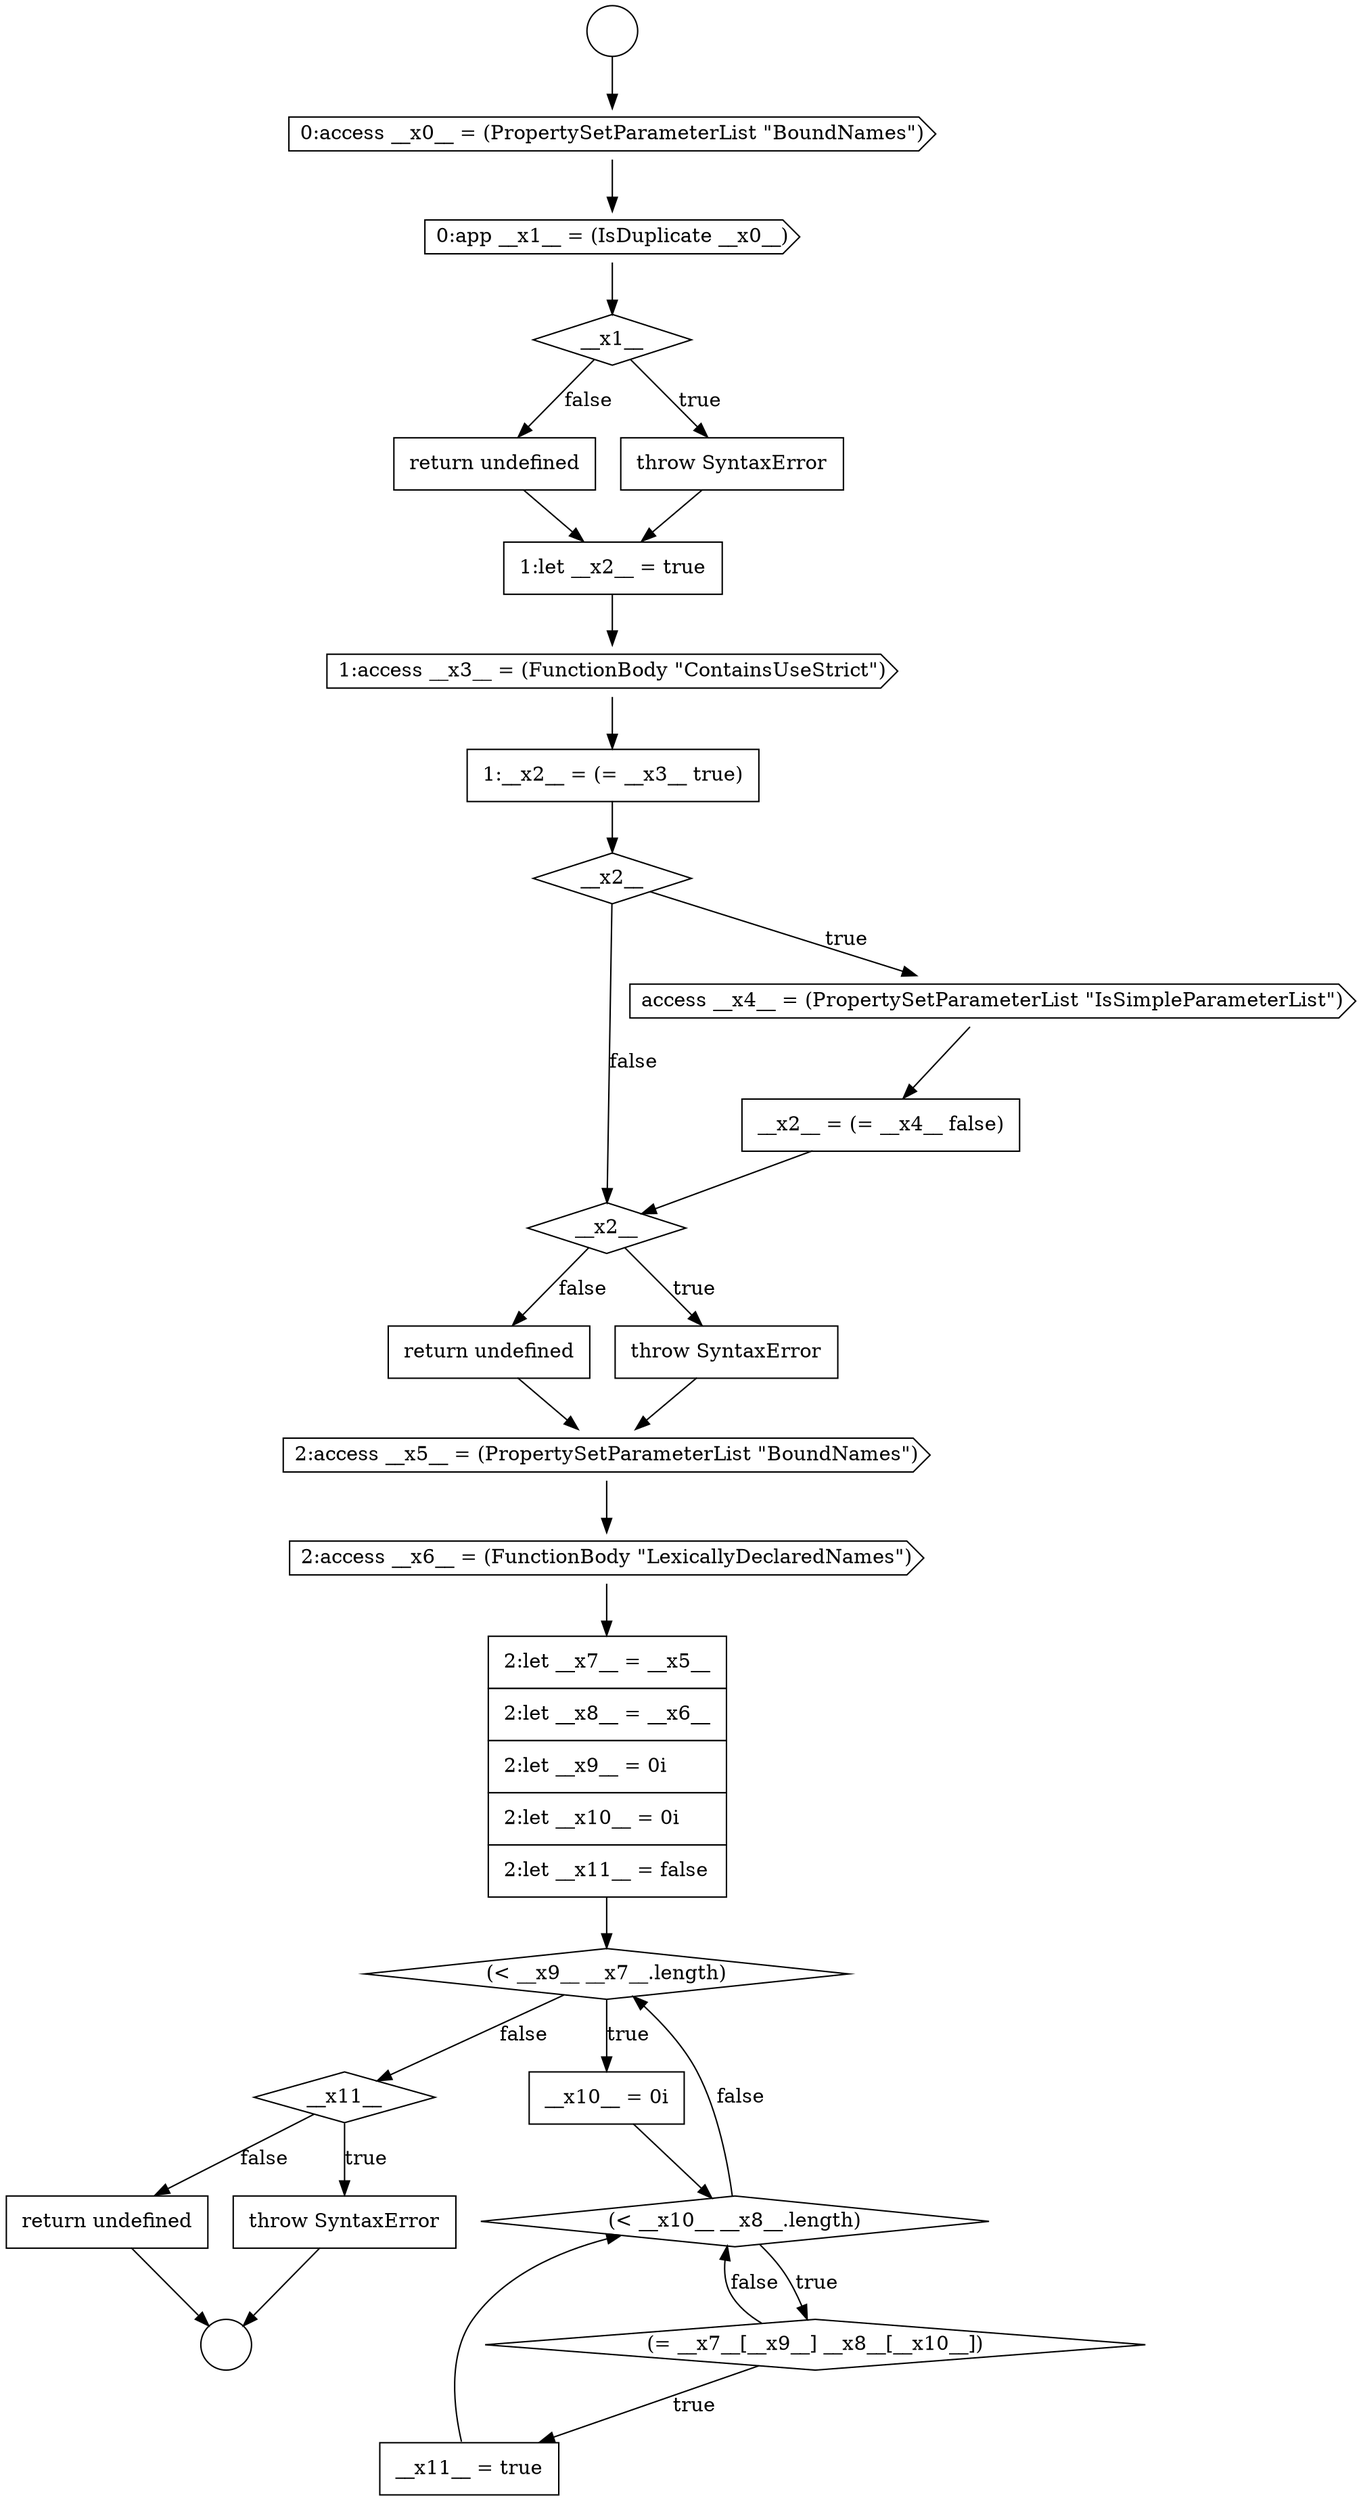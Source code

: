 digraph {
  node16662 [shape=diamond, label=<<font color="black">(&lt; __x9__ __x7__.length)</font>> color="black" fillcolor="white" style=filled]
  node16655 [shape=none, margin=0, label=<<font color="black">
    <table border="0" cellborder="1" cellspacing="0" cellpadding="10">
      <tr><td align="left">__x2__ = (= __x4__ false)</td></tr>
    </table>
  </font>> color="black" fillcolor="white" style=filled]
  node16649 [shape=none, margin=0, label=<<font color="black">
    <table border="0" cellborder="1" cellspacing="0" cellpadding="10">
      <tr><td align="left">return undefined</td></tr>
    </table>
  </font>> color="black" fillcolor="white" style=filled]
  node16653 [shape=diamond, label=<<font color="black">__x2__</font>> color="black" fillcolor="white" style=filled]
  node16645 [shape=cds, label=<<font color="black">0:access __x0__ = (PropertySetParameterList &quot;BoundNames&quot;)</font>> color="black" fillcolor="white" style=filled]
  node16658 [shape=none, margin=0, label=<<font color="black">
    <table border="0" cellborder="1" cellspacing="0" cellpadding="10">
      <tr><td align="left">return undefined</td></tr>
    </table>
  </font>> color="black" fillcolor="white" style=filled]
  node16668 [shape=none, margin=0, label=<<font color="black">
    <table border="0" cellborder="1" cellspacing="0" cellpadding="10">
      <tr><td align="left">throw SyntaxError</td></tr>
    </table>
  </font>> color="black" fillcolor="white" style=filled]
  node16651 [shape=cds, label=<<font color="black">1:access __x3__ = (FunctionBody &quot;ContainsUseStrict&quot;)</font>> color="black" fillcolor="white" style=filled]
  node16648 [shape=none, margin=0, label=<<font color="black">
    <table border="0" cellborder="1" cellspacing="0" cellpadding="10">
      <tr><td align="left">throw SyntaxError</td></tr>
    </table>
  </font>> color="black" fillcolor="white" style=filled]
  node16665 [shape=diamond, label=<<font color="black">(= __x7__[__x9__] __x8__[__x10__])</font>> color="black" fillcolor="white" style=filled]
  node16661 [shape=none, margin=0, label=<<font color="black">
    <table border="0" cellborder="1" cellspacing="0" cellpadding="10">
      <tr><td align="left">2:let __x7__ = __x5__</td></tr>
      <tr><td align="left">2:let __x8__ = __x6__</td></tr>
      <tr><td align="left">2:let __x9__ = 0i</td></tr>
      <tr><td align="left">2:let __x10__ = 0i</td></tr>
      <tr><td align="left">2:let __x11__ = false</td></tr>
    </table>
  </font>> color="black" fillcolor="white" style=filled]
  node16652 [shape=none, margin=0, label=<<font color="black">
    <table border="0" cellborder="1" cellspacing="0" cellpadding="10">
      <tr><td align="left">1:__x2__ = (= __x3__ true)</td></tr>
    </table>
  </font>> color="black" fillcolor="white" style=filled]
  node16657 [shape=none, margin=0, label=<<font color="black">
    <table border="0" cellborder="1" cellspacing="0" cellpadding="10">
      <tr><td align="left">throw SyntaxError</td></tr>
    </table>
  </font>> color="black" fillcolor="white" style=filled]
  node16656 [shape=diamond, label=<<font color="black">__x2__</font>> color="black" fillcolor="white" style=filled]
  node16666 [shape=none, margin=0, label=<<font color="black">
    <table border="0" cellborder="1" cellspacing="0" cellpadding="10">
      <tr><td align="left">__x11__ = true</td></tr>
    </table>
  </font>> color="black" fillcolor="white" style=filled]
  node16644 [shape=circle label=" " color="black" fillcolor="white" style=filled]
  node16669 [shape=none, margin=0, label=<<font color="black">
    <table border="0" cellborder="1" cellspacing="0" cellpadding="10">
      <tr><td align="left">return undefined</td></tr>
    </table>
  </font>> color="black" fillcolor="white" style=filled]
  node16647 [shape=diamond, label=<<font color="black">__x1__</font>> color="black" fillcolor="white" style=filled]
  node16664 [shape=diamond, label=<<font color="black">(&lt; __x10__ __x8__.length)</font>> color="black" fillcolor="white" style=filled]
  node16643 [shape=circle label=" " color="black" fillcolor="white" style=filled]
  node16660 [shape=cds, label=<<font color="black">2:access __x6__ = (FunctionBody &quot;LexicallyDeclaredNames&quot;)</font>> color="black" fillcolor="white" style=filled]
  node16650 [shape=none, margin=0, label=<<font color="black">
    <table border="0" cellborder="1" cellspacing="0" cellpadding="10">
      <tr><td align="left">1:let __x2__ = true</td></tr>
    </table>
  </font>> color="black" fillcolor="white" style=filled]
  node16663 [shape=none, margin=0, label=<<font color="black">
    <table border="0" cellborder="1" cellspacing="0" cellpadding="10">
      <tr><td align="left">__x10__ = 0i</td></tr>
    </table>
  </font>> color="black" fillcolor="white" style=filled]
  node16646 [shape=cds, label=<<font color="black">0:app __x1__ = (IsDuplicate __x0__)</font>> color="black" fillcolor="white" style=filled]
  node16667 [shape=diamond, label=<<font color="black">__x11__</font>> color="black" fillcolor="white" style=filled]
  node16659 [shape=cds, label=<<font color="black">2:access __x5__ = (PropertySetParameterList &quot;BoundNames&quot;)</font>> color="black" fillcolor="white" style=filled]
  node16654 [shape=cds, label=<<font color="black">access __x4__ = (PropertySetParameterList &quot;IsSimpleParameterList&quot;)</font>> color="black" fillcolor="white" style=filled]
  node16655 -> node16656 [ color="black"]
  node16648 -> node16650 [ color="black"]
  node16647 -> node16648 [label=<<font color="black">true</font>> color="black"]
  node16647 -> node16649 [label=<<font color="black">false</font>> color="black"]
  node16645 -> node16646 [ color="black"]
  node16661 -> node16662 [ color="black"]
  node16659 -> node16660 [ color="black"]
  node16660 -> node16661 [ color="black"]
  node16650 -> node16651 [ color="black"]
  node16669 -> node16644 [ color="black"]
  node16654 -> node16655 [ color="black"]
  node16667 -> node16668 [label=<<font color="black">true</font>> color="black"]
  node16667 -> node16669 [label=<<font color="black">false</font>> color="black"]
  node16653 -> node16654 [label=<<font color="black">true</font>> color="black"]
  node16653 -> node16656 [label=<<font color="black">false</font>> color="black"]
  node16662 -> node16663 [label=<<font color="black">true</font>> color="black"]
  node16662 -> node16667 [label=<<font color="black">false</font>> color="black"]
  node16646 -> node16647 [ color="black"]
  node16643 -> node16645 [ color="black"]
  node16666 -> node16664 [ color="black"]
  node16664 -> node16665 [label=<<font color="black">true</font>> color="black"]
  node16664 -> node16662 [label=<<font color="black">false</font>> color="black"]
  node16651 -> node16652 [ color="black"]
  node16668 -> node16644 [ color="black"]
  node16658 -> node16659 [ color="black"]
  node16663 -> node16664 [ color="black"]
  node16649 -> node16650 [ color="black"]
  node16652 -> node16653 [ color="black"]
  node16656 -> node16657 [label=<<font color="black">true</font>> color="black"]
  node16656 -> node16658 [label=<<font color="black">false</font>> color="black"]
  node16657 -> node16659 [ color="black"]
  node16665 -> node16666 [label=<<font color="black">true</font>> color="black"]
  node16665 -> node16664 [label=<<font color="black">false</font>> color="black"]
}
